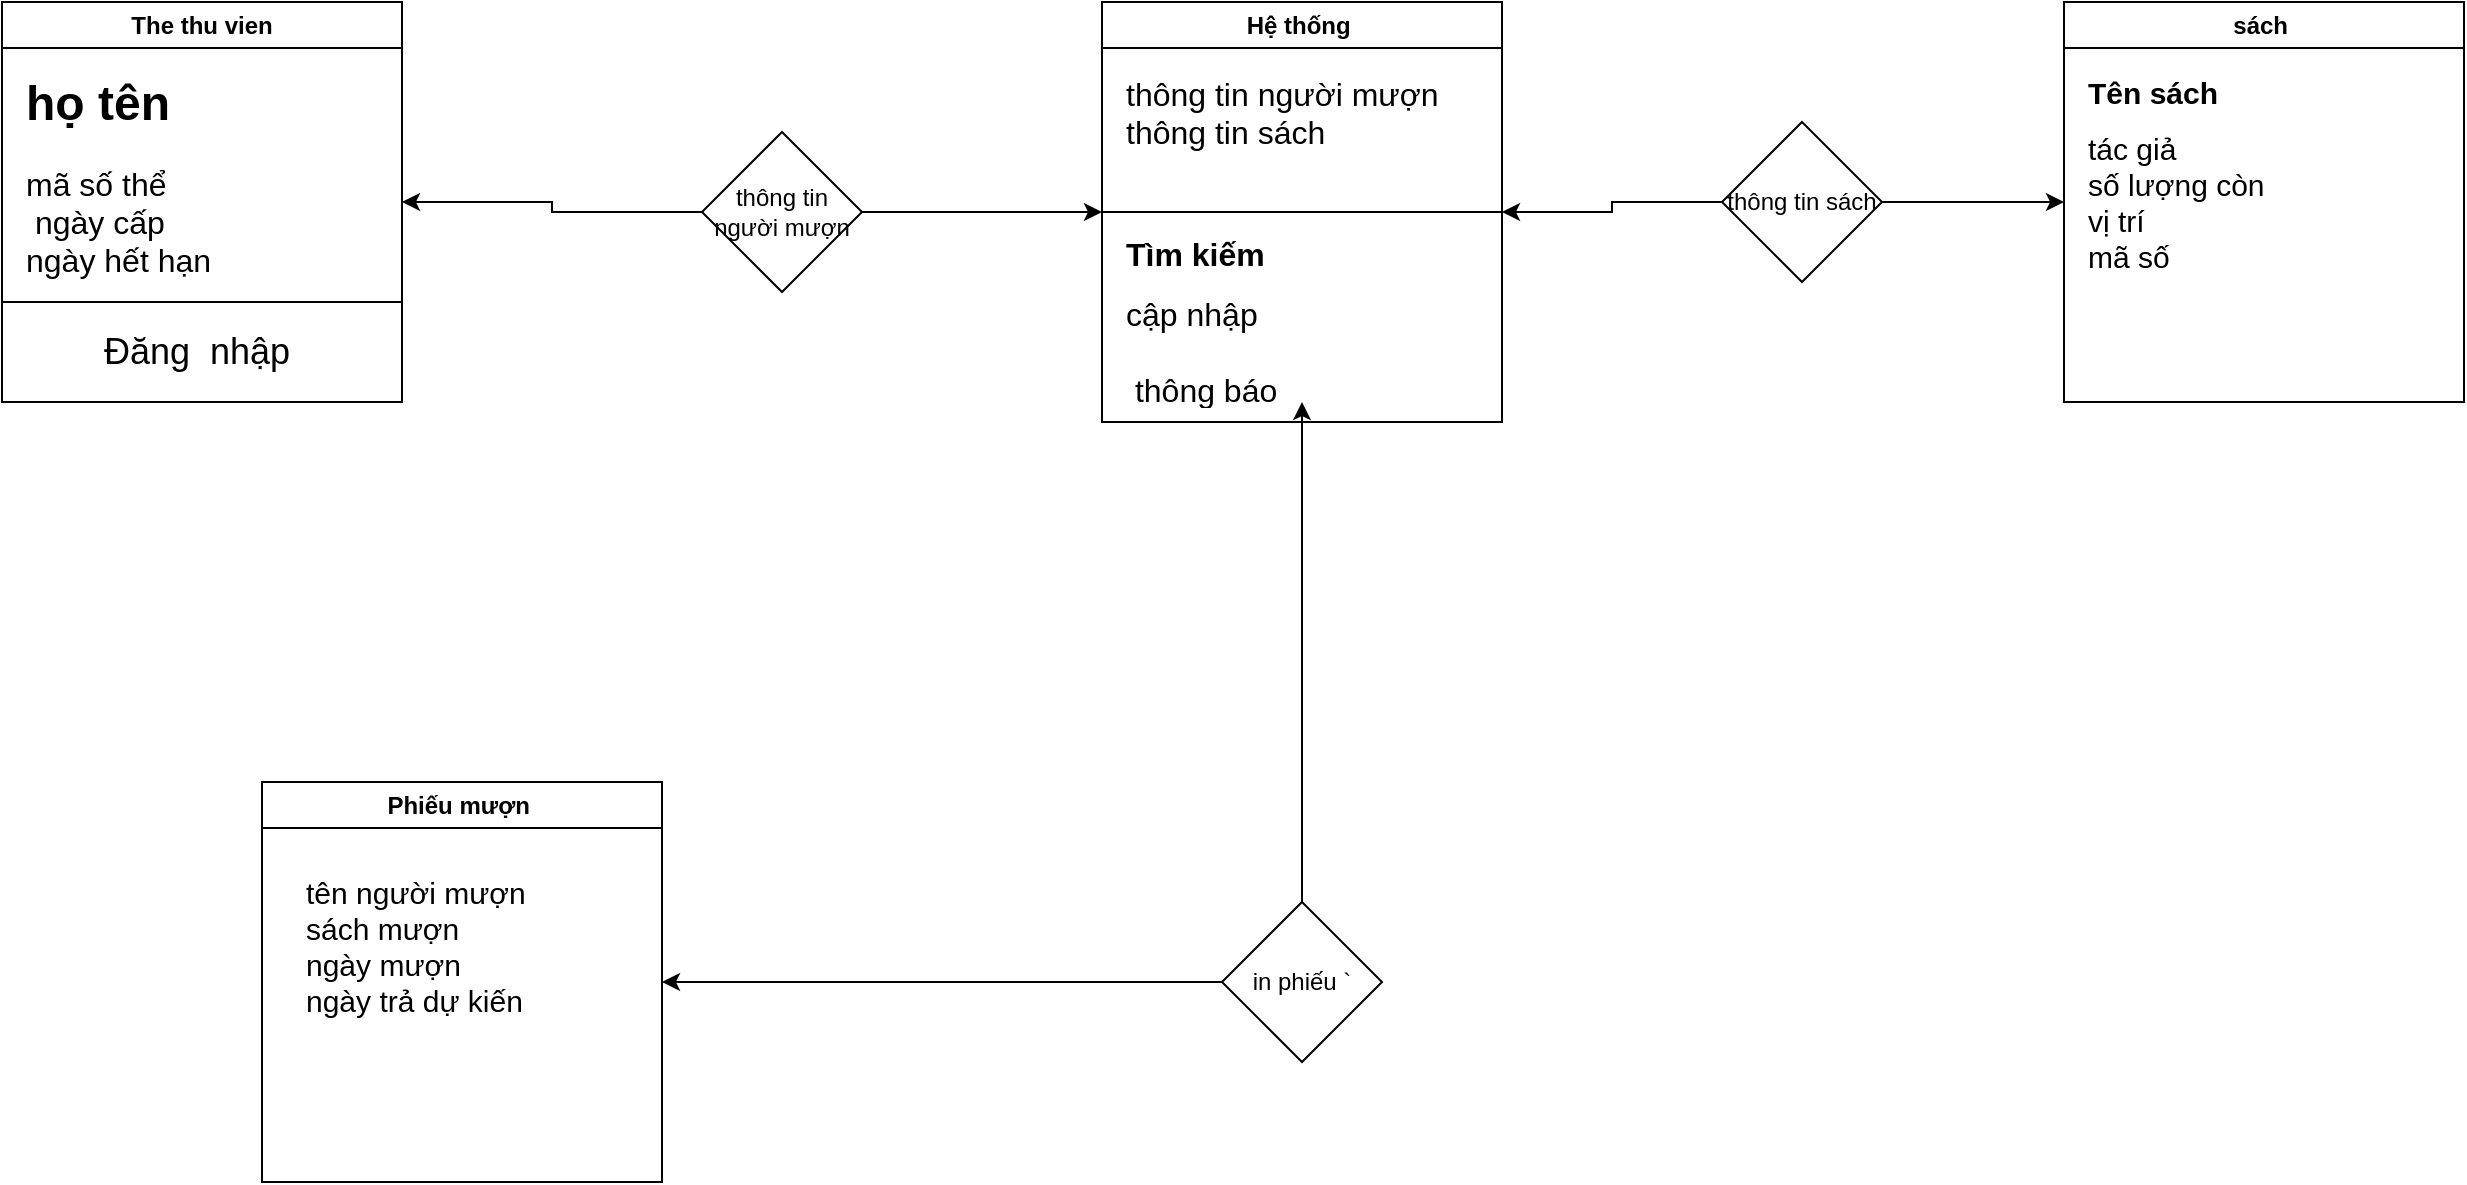 <mxfile version="24.0.6" type="github">
  <diagram name="Trang-1" id="tuQUyz__MUxK0tNhEFDm">
    <mxGraphModel dx="1149" dy="708" grid="1" gridSize="10" guides="1" tooltips="1" connect="1" arrows="1" fold="1" page="1" pageScale="1" pageWidth="827" pageHeight="1169" math="0" shadow="0">
      <root>
        <mxCell id="0" />
        <mxCell id="1" parent="0" />
        <mxCell id="oIteCokfH-F2Sbh-m2DW-1" value="The thu vien" style="swimlane;whiteSpace=wrap;html=1;" vertex="1" parent="1">
          <mxGeometry x="110" y="120" width="200" height="200" as="geometry" />
        </mxCell>
        <mxCell id="oIteCokfH-F2Sbh-m2DW-2" value="&lt;h1 style=&quot;margin-top: 0px;&quot;&gt;họ tên&amp;nbsp;&lt;/h1&gt;&lt;div style=&quot;font-size: 16px;&quot;&gt;mã số thể&amp;nbsp;&lt;/div&gt;&lt;div style=&quot;font-size: 16px;&quot;&gt;&amp;nbsp;ngày cấp&amp;nbsp;&lt;/div&gt;&lt;div style=&quot;font-size: 16px;&quot;&gt;ngày hết hạn&amp;nbsp;&lt;/div&gt;" style="text;html=1;whiteSpace=wrap;overflow=hidden;rounded=0;" vertex="1" parent="oIteCokfH-F2Sbh-m2DW-1">
          <mxGeometry x="10" y="30" width="180" height="120" as="geometry" />
        </mxCell>
        <mxCell id="oIteCokfH-F2Sbh-m2DW-4" value="&lt;font style=&quot;font-size: 18px;&quot;&gt;Đăng&amp;nbsp; nhập&amp;nbsp;&lt;/font&gt;" style="text;html=1;align=center;verticalAlign=middle;whiteSpace=wrap;rounded=0;" vertex="1" parent="oIteCokfH-F2Sbh-m2DW-1">
          <mxGeometry x="20" y="160" width="160" height="30" as="geometry" />
        </mxCell>
        <mxCell id="oIteCokfH-F2Sbh-m2DW-3" value="" style="endArrow=none;html=1;rounded=0;exitX=0;exitY=0.75;exitDx=0;exitDy=0;entryX=1;entryY=0.75;entryDx=0;entryDy=0;" edge="1" parent="1" source="oIteCokfH-F2Sbh-m2DW-1" target="oIteCokfH-F2Sbh-m2DW-1">
          <mxGeometry width="50" height="50" relative="1" as="geometry">
            <mxPoint x="410" y="400" as="sourcePoint" />
            <mxPoint x="460" y="350" as="targetPoint" />
          </mxGeometry>
        </mxCell>
        <mxCell id="oIteCokfH-F2Sbh-m2DW-9" value="" style="group" vertex="1" connectable="0" parent="1">
          <mxGeometry x="660" y="120" width="200" height="210" as="geometry" />
        </mxCell>
        <mxCell id="oIteCokfH-F2Sbh-m2DW-5" value="Hệ thống&amp;nbsp;" style="swimlane;whiteSpace=wrap;html=1;" vertex="1" parent="oIteCokfH-F2Sbh-m2DW-9">
          <mxGeometry width="200" height="210" as="geometry" />
        </mxCell>
        <mxCell id="oIteCokfH-F2Sbh-m2DW-6" value="thông tin người mượn&lt;div style=&quot;font-size: 16px;&quot;&gt;thông tin sách&lt;/div&gt;&lt;div style=&quot;font-size: 16px;&quot;&gt;&lt;br style=&quot;font-size: 16px;&quot;&gt;&lt;/div&gt;" style="text;html=1;whiteSpace=wrap;overflow=hidden;rounded=0;fontSize=16;" vertex="1" parent="oIteCokfH-F2Sbh-m2DW-5">
          <mxGeometry x="10" y="30" width="180" height="50" as="geometry" />
        </mxCell>
        <mxCell id="oIteCokfH-F2Sbh-m2DW-8" value="&lt;h1 style=&quot;margin-top: 0px; font-size: 16px;&quot;&gt;Tìm kiếm&amp;nbsp;&lt;/h1&gt;&lt;div style=&quot;font-size: 16px;&quot;&gt;cập nhập&amp;nbsp;&lt;/div&gt;&lt;div style=&quot;font-size: 16px;&quot;&gt;&lt;br style=&quot;font-size: 16px;&quot;&gt;&lt;/div&gt;&lt;div style=&quot;font-size: 16px;&quot;&gt;&amp;nbsp;thông báo&lt;/div&gt;" style="text;html=1;whiteSpace=wrap;overflow=hidden;rounded=0;fontSize=16;" vertex="1" parent="oIteCokfH-F2Sbh-m2DW-5">
          <mxGeometry x="10" y="110" width="180" height="90" as="geometry" />
        </mxCell>
        <mxCell id="oIteCokfH-F2Sbh-m2DW-7" value="" style="endArrow=none;html=1;rounded=0;exitX=0;exitY=0.5;exitDx=0;exitDy=0;entryX=1;entryY=0.5;entryDx=0;entryDy=0;" edge="1" parent="oIteCokfH-F2Sbh-m2DW-9" source="oIteCokfH-F2Sbh-m2DW-5" target="oIteCokfH-F2Sbh-m2DW-5">
          <mxGeometry width="50" height="50" relative="1" as="geometry">
            <mxPoint x="50" y="120" as="sourcePoint" />
            <mxPoint x="100" y="70" as="targetPoint" />
          </mxGeometry>
        </mxCell>
        <mxCell id="oIteCokfH-F2Sbh-m2DW-10" value="sách&amp;nbsp;" style="swimlane;whiteSpace=wrap;html=1;container=0;" vertex="1" parent="1">
          <mxGeometry x="1141" y="120" width="200" height="200" as="geometry" />
        </mxCell>
        <mxCell id="oIteCokfH-F2Sbh-m2DW-11" value="&lt;h1 style=&quot;margin-top: 0px; font-size: 15px;&quot;&gt;&lt;font style=&quot;font-size: 15px;&quot;&gt;Tên sách&amp;nbsp;&lt;/font&gt;&lt;/h1&gt;&lt;div style=&quot;font-size: 15px;&quot;&gt;&lt;font style=&quot;font-size: 15px;&quot;&gt;tác giả&amp;nbsp;&lt;/font&gt;&lt;/div&gt;&lt;div style=&quot;font-size: 15px;&quot;&gt;&lt;font style=&quot;font-size: 15px;&quot;&gt;số lượng còn&amp;nbsp;&lt;/font&gt;&lt;/div&gt;&lt;div style=&quot;font-size: 15px;&quot;&gt;&lt;font style=&quot;font-size: 15px;&quot;&gt;vị trí&amp;nbsp;&lt;/font&gt;&lt;/div&gt;&lt;div style=&quot;font-size: 15px;&quot;&gt;&lt;font style=&quot;font-size: 15px;&quot;&gt;mã số&lt;/font&gt;&lt;/div&gt;" style="text;html=1;whiteSpace=wrap;overflow=hidden;rounded=0;container=0;" vertex="1" parent="oIteCokfH-F2Sbh-m2DW-10">
          <mxGeometry x="10" y="30" width="180" height="120" as="geometry" />
        </mxCell>
        <mxCell id="oIteCokfH-F2Sbh-m2DW-13" value="Phiếu mượn&amp;nbsp;" style="swimlane;whiteSpace=wrap;html=1;" vertex="1" parent="1">
          <mxGeometry x="240" y="510" width="200" height="200" as="geometry" />
        </mxCell>
        <mxCell id="oIteCokfH-F2Sbh-m2DW-14" value="&lt;font style=&quot;font-size: 15px;&quot;&gt;tên người mượn&lt;/font&gt;&lt;div style=&quot;font-size: 15px;&quot;&gt;&lt;font style=&quot;font-size: 15px;&quot;&gt;sách mượn&amp;nbsp;&lt;/font&gt;&lt;/div&gt;&lt;div style=&quot;font-size: 15px;&quot;&gt;&lt;font style=&quot;font-size: 15px;&quot;&gt;ngày mượn&amp;nbsp;&lt;/font&gt;&lt;/div&gt;&lt;div style=&quot;font-size: 15px;&quot;&gt;&lt;font style=&quot;font-size: 15px;&quot;&gt;ngày trả dự kiến&amp;nbsp;&lt;/font&gt;&lt;/div&gt;&lt;div style=&quot;font-size: 15px;&quot;&gt;&lt;br&gt;&lt;/div&gt;" style="text;html=1;whiteSpace=wrap;overflow=hidden;rounded=0;" vertex="1" parent="oIteCokfH-F2Sbh-m2DW-13">
          <mxGeometry x="20" y="40" width="180" height="120" as="geometry" />
        </mxCell>
        <mxCell id="oIteCokfH-F2Sbh-m2DW-16" style="edgeStyle=orthogonalEdgeStyle;rounded=0;orthogonalLoop=1;jettySize=auto;html=1;entryX=1;entryY=0.5;entryDx=0;entryDy=0;" edge="1" parent="1" source="oIteCokfH-F2Sbh-m2DW-15" target="oIteCokfH-F2Sbh-m2DW-1">
          <mxGeometry relative="1" as="geometry" />
        </mxCell>
        <mxCell id="oIteCokfH-F2Sbh-m2DW-17" style="edgeStyle=orthogonalEdgeStyle;rounded=0;orthogonalLoop=1;jettySize=auto;html=1;entryX=0;entryY=0.5;entryDx=0;entryDy=0;" edge="1" parent="1" source="oIteCokfH-F2Sbh-m2DW-15" target="oIteCokfH-F2Sbh-m2DW-5">
          <mxGeometry relative="1" as="geometry" />
        </mxCell>
        <mxCell id="oIteCokfH-F2Sbh-m2DW-15" value="thông tin người mượn" style="rhombus;whiteSpace=wrap;html=1;" vertex="1" parent="1">
          <mxGeometry x="460" y="185" width="80" height="80" as="geometry" />
        </mxCell>
        <mxCell id="oIteCokfH-F2Sbh-m2DW-19" style="edgeStyle=orthogonalEdgeStyle;rounded=0;orthogonalLoop=1;jettySize=auto;html=1;entryX=1;entryY=0.5;entryDx=0;entryDy=0;" edge="1" parent="1" source="oIteCokfH-F2Sbh-m2DW-18" target="oIteCokfH-F2Sbh-m2DW-5">
          <mxGeometry relative="1" as="geometry" />
        </mxCell>
        <mxCell id="oIteCokfH-F2Sbh-m2DW-20" style="edgeStyle=orthogonalEdgeStyle;rounded=0;orthogonalLoop=1;jettySize=auto;html=1;entryX=0;entryY=0.5;entryDx=0;entryDy=0;" edge="1" parent="1" source="oIteCokfH-F2Sbh-m2DW-18" target="oIteCokfH-F2Sbh-m2DW-10">
          <mxGeometry relative="1" as="geometry" />
        </mxCell>
        <mxCell id="oIteCokfH-F2Sbh-m2DW-18" value="thông tin sách" style="rhombus;whiteSpace=wrap;html=1;" vertex="1" parent="1">
          <mxGeometry x="970" y="180" width="80" height="80" as="geometry" />
        </mxCell>
        <mxCell id="oIteCokfH-F2Sbh-m2DW-22" style="edgeStyle=orthogonalEdgeStyle;rounded=0;orthogonalLoop=1;jettySize=auto;html=1;" edge="1" parent="1" source="oIteCokfH-F2Sbh-m2DW-21" target="oIteCokfH-F2Sbh-m2DW-14">
          <mxGeometry relative="1" as="geometry" />
        </mxCell>
        <mxCell id="oIteCokfH-F2Sbh-m2DW-23" style="edgeStyle=orthogonalEdgeStyle;rounded=0;orthogonalLoop=1;jettySize=auto;html=1;entryX=0.5;entryY=1;entryDx=0;entryDy=0;" edge="1" parent="1" source="oIteCokfH-F2Sbh-m2DW-21" target="oIteCokfH-F2Sbh-m2DW-8">
          <mxGeometry relative="1" as="geometry" />
        </mxCell>
        <mxCell id="oIteCokfH-F2Sbh-m2DW-21" value="in phiếu `" style="rhombus;whiteSpace=wrap;html=1;" vertex="1" parent="1">
          <mxGeometry x="720" y="570" width="80" height="80" as="geometry" />
        </mxCell>
      </root>
    </mxGraphModel>
  </diagram>
</mxfile>
